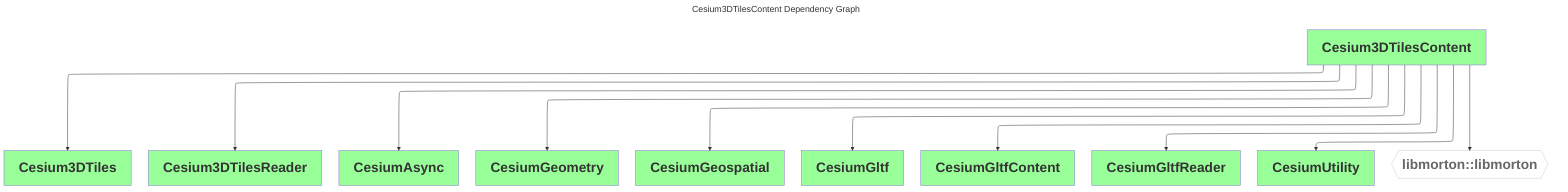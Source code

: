 ---
comment: This file was generated by dep-graph-gen. DO NOT EDIT THIS FILE!
config:
  layout: elk
title: Cesium3DTilesContent Dependency Graph
---
graph TD
  classDef dependencyNode fill:#fff,stroke:#ccc,color:#666,font-weight:bold,font-size:28px
  classDef libraryNode fill:#9f9,font-weight:bold,font-size:28px
  Cesium3DTilesContent[Cesium3DTilesContent] --> Cesium3DTiles[Cesium3DTiles]
  Cesium3DTilesContent[Cesium3DTilesContent] --> Cesium3DTilesReader[Cesium3DTilesReader]
  Cesium3DTilesContent[Cesium3DTilesContent] --> CesiumAsync[CesiumAsync]
  Cesium3DTilesContent[Cesium3DTilesContent] --> CesiumGeometry[CesiumGeometry]
  Cesium3DTilesContent[Cesium3DTilesContent] --> CesiumGeospatial[CesiumGeospatial]
  Cesium3DTilesContent[Cesium3DTilesContent] --> CesiumGltf[CesiumGltf]
  Cesium3DTilesContent[Cesium3DTilesContent] --> CesiumGltfContent[CesiumGltfContent]
  Cesium3DTilesContent[Cesium3DTilesContent] --> CesiumGltfReader[CesiumGltfReader]
  Cesium3DTilesContent[Cesium3DTilesContent] --> CesiumUtility[CesiumUtility]
  Cesium3DTilesContent[Cesium3DTilesContent] --> libmorton_libmorton{{libmorton::libmorton}}
  class libmorton_libmorton dependencyNode
  class Cesium3DTiles,Cesium3DTilesReader,CesiumAsync,CesiumGeometry,CesiumGeospatial,CesiumGltf,CesiumGltfContent,CesiumGltfReader,CesiumUtility,Cesium3DTilesContent libraryNode